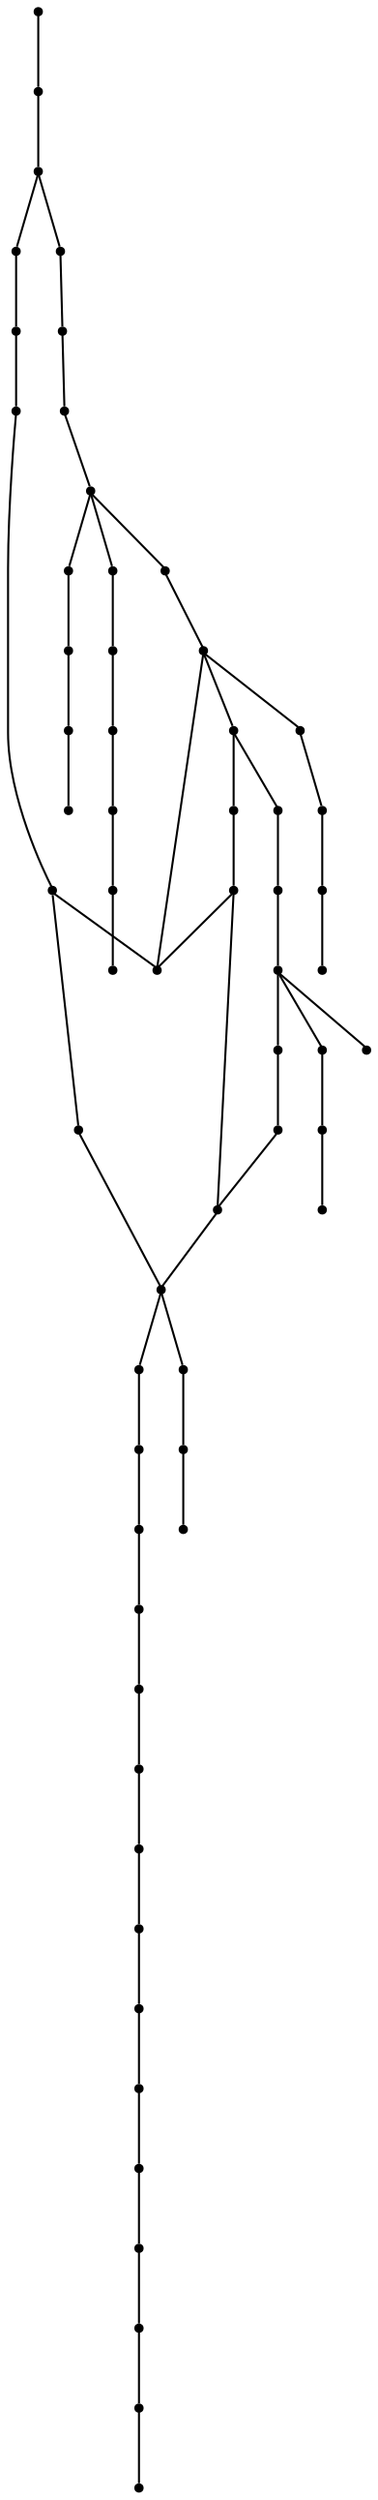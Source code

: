 digraph G {
	graph [bb="-1395.5,-621.06,1891.1,1057.1",
		inputscale=0.00016000000000033766,
		margin=0,
		outputorder=nodesfirst,
		truecolor=true
	];
	node [label="\N"];
	280899488	 [color=black,
		comment="50.7667546,15.0601583!",
		height=0.05,
		label=280899488,
		pos="-806.22,319.8",
		shape=point,
		width=0.05];
	7850263992	 [color=black,
		comment="50.7667728,15.0600706!",
		height=0.05,
		label=7850263992,
		pos="-845.69,327.99",
		shape=point,
		width=0.05];
	280899488 -> 7850263992	 [color=black,
		dir=none,
		pos="-808.34,320.24 -815.26,321.68 -837.09,326.21 -843.74,327.59"];
	3471937552	 [color=black,
		comment="50.7667326,15.0602730!",
		height=0.05,
		label=3471937552,
		pos="-754.61,309.9",
		shape=point,
		width=0.05];
	280899488 -> 3471937552	 [color=black,
		dir=none,
		pos="-804,319.37 -795.51,317.75 -765.13,311.92 -756.76,310.31"];
	2380578344	 [color=black,
		comment="50.7668039,15.0601791!",
		height=0.05,
		label=2380578344,
		pos="-796.86,341.98",
		shape=point,
		width=0.05];
	280899488 -> 2380578344	 [color=black,
		dir=none,
		pos="-805.49,321.54 -803.76,325.63 -799.47,335.81 -797.67,340.06"];
	5183197705	 [color=black,
		comment="50.7669461,15.0592375!",
		height=0.05,
		label=5183197705,
		pos="-1220.6,405.97",
		shape=point,
		width=0.05];
	7850263992 -> 5183197705	 [color=black,
		dir=none,
		pos="-847.7,328.41 -875.94,334.28 -1191.7,399.96 -1218.7,405.59"];
	4825374626	 [color=black,
		comment="50.7669732,15.0591250!",
		height=0.05,
		label=4825374626,
		pos="-1271.2,418.17",
		shape=point,
		width=0.05];
	5183197705 -> 4825374626	 [color=black,
		dir=none,
		pos="-1222.8,406.5 -1231.1,408.5 -1260.9,415.68 -1269.1,417.66"];
	503150068	 [color=black,
		comment="50.7669788,15.0590973!",
		height=0.05,
		label=503150068,
		pos="-1283.7,420.69",
		shape=point,
		width=0.05];
	4825374626 -> 503150068	 [color=black,
		dir=none,
		pos="-1273.2,418.56 -1275.5,419.03 -1279.3,419.8 -1281.6,420.27"];
	204942176	 [color=black,
		comment="50.7658661,15.0596642!",
		height=0.05,
		label=204942176,
		pos="-1028.6,-80.025",
		shape=point,
		width=0.05];
	4718499300	 [color=black,
		comment="50.7658886,15.0596952!",
		height=0.05,
		label=4718499300,
		pos="-1014.6,-69.9",
		shape=point,
		width=0.05];
	204942176 -> 4718499300	 [color=black,
		dir=none,
		pos="-1026.9,-78.784 -1024.2,-76.841 -1019,-73.102 -1016.3,-71.152"];
	3471937548	 [color=black,
		comment="50.7657505,15.0597962!",
		height=0.05,
		label=3471937548,
		pos="-969.17,-132.05",
		shape=point,
		width=0.05];
	204942176 -> 3471937548	 [color=black,
		dir=none,
		pos="-1027.1,-81.311 -1019,-88.446 -979.36,-123.12 -970.8,-130.61"];
	4718499301	 [color=black,
		comment="50.7659615,15.0597536!",
		height=0.05,
		label=4718499301,
		pos="-988.34,-37.095",
		shape=point,
		width=0.05];
	4718499300 -> 4718499301	 [color=black,
		dir=none,
		pos="-1013.5,-68.491 -1009.2,-63.193 -994.26,-44.484 -989.68,-38.767"];
	7850263995	 [color=black,
		comment="50.7660046,15.0597756!",
		height=0.05,
		label=7850263995,
		pos="-978.44,-17.7",
		shape=point,
		width=0.05];
	4718499301 -> 7850263995	 [color=black,
		dir=none,
		pos="-987.42,-35.306 -985.51,-31.555 -981.1,-22.919 -979.26,-19.321"];
	7850263995 -> 280899488	 [color=black,
		dir=none,
		pos="-977.51,-15.885 -964.54,9.5388 -819.51,293.76 -807.07,318.13"];
	770513047	 [color=black,
		comment="50.7657208,15.0598323!",
		height=0.05,
		label=770513047,
		pos="-952.92,-145.41",
		shape=point,
		width=0.05];
	3471937548 -> 770513047	 [color=black,
		dir=none,
		pos="-967.67,-133.28 -964.65,-135.76 -957.86,-141.34 -954.66,-143.98"];
	4720250018	 [color=black,
		comment="50.7656260,15.0602627!",
		height=0.05,
		label=4720250018,
		pos="-759.24,-188.07",
		shape=point,
		width=0.05];
	770513047 -> 4720250018	 [color=black,
		dir=none,
		pos="-950.75,-145.89 -930.8,-150.28 -779.94,-183.51 -761.16,-187.65"];
	770513089	 [color=black,
		comment="50.7655545,15.0605870!",
		height=0.05,
		label=770513089,
		pos="-613.31,-220.25",
		shape=point,
		width=0.05];
	4720250018 -> 770513089	 [color=black,
		dir=none,
		pos="-757.18,-188.53 -740.69,-192.16 -630.51,-216.45 -615.1,-219.85"];
	3086039469	 [color=black,
		comment="50.7655007,15.0608671!",
		height=0.05,
		label=3086039469,
		pos="-487.26,-244.46",
		shape=point,
		width=0.05];
	770513089 -> 3086039469	 [color=black,
		dir=none,
		pos="-611.52,-220.59 -597.4,-223.3 -503.71,-241.3 -489.16,-244.09"];
	770513103	 [color=black,
		comment="50.7659103,15.0607816!",
		height=0.05,
		label=770513103,
		pos="-525.74,-60.135",
		shape=point,
		width=0.05];
	770513089 -> 770513103	 [color=black,
		dir=none,
		pos="-612.32,-218.45 -603.3,-201.96 -535.09,-77.245 -526.6,-61.72"];
	280899489	 [color=black,
		comment="50.7652627,15.0620411!",
		height=0.05,
		label=280899489,
		pos="41.039,-351.56",
		shape=point,
		width=0.05];
	3086039469 -> 280899489	 [color=black,
		dir=none,
		pos="-485.35,-244.84 -451.98,-251.61 7.0235,-344.66 39.256,-351.19"];
	770513074	 [color=black,
		comment="50.7652067,15.0622233!",
		height=0.05,
		label=770513074,
		pos="123.03,-376.76",
		shape=point,
		width=0.05];
	280899489 -> 770513074	 [color=black,
		dir=none,
		pos="43.065,-352.18 54.409,-355.66 109.91,-372.72 121.07,-376.15"];
	1927105696	 [color=black,
		comment="50.7652106,15.0620026!",
		height=0.05,
		label=1927105696,
		pos="23.714,-375",
		shape=point,
		width=0.05];
	280899489 -> 1927105696	 [color=black,
		dir=none,
		pos="39.902,-353.09 36.77,-357.33 28.041,-369.14 24.877,-373.43"];
	4720250030	 [color=black,
		comment="50.7650986,15.0627356!",
		height=0.05,
		label=4720250030,
		pos="353.56,-425.4",
		shape=point,
		width=0.05];
	770513074 -> 4720250030	 [color=black,
		dir=none,
		pos="125.02,-377.18 146.32,-381.67 331.58,-420.76 351.78,-425.02"];
	1927105688	 [color=black,
		comment="50.7649595,15.0633950!",
		height=0.05,
		label=1927105688,
		pos="650.29,-488",
		shape=point,
		width=0.05];
	4720250030 -> 1927105688	 [color=black,
		dir=none,
		pos="355.46,-425.8 379.45,-430.86 623.55,-482.35 648.28,-487.57"];
	4720250024	 [color=black,
		comment="50.7649457,15.0634617!",
		height=0.05,
		label=4720250024,
		pos="680.31,-494.21",
		shape=point,
		width=0.05];
	1927105688 -> 4720250024	 [color=black,
		dir=none,
		pos="652.26,-488.4 657.69,-489.53 672.81,-492.65 678.29,-493.79"];
	4720250038	 [color=black,
		comment="50.7646964,15.0646640!",
		height=0.05,
		label=4720250038,
		pos="1221.3,-606.39",
		shape=point,
		width=0.05];
	4720250024 -> 4720250038	 [color=black,
		dir=none,
		pos="682.27,-494.61 716.44,-501.7 1186.5,-599.17 1219.5,-606.01"];
	646539890	 [color=black,
		comment="50.7646678,15.0648039!",
		height=0.05,
		label=646539890,
		pos="1284.3,-619.26",
		shape=point,
		width=0.05];
	4720250038 -> 646539890	 [color=black,
		dir=none,
		pos="1223.2,-606.76 1232.2,-608.61 1272.2,-616.79 1282.1,-618.81"];
	770513080	 [color=black,
		comment="50.7647026,15.0650014!",
		height=0.05,
		label=770513080,
		pos="1373.2,-603.6",
		shape=point,
		width=0.05];
	646539890 -> 770513080	 [color=black,
		dir=none,
		pos="1286.2,-618.93 1297.7,-616.9 1359.8,-605.96 1371.3,-603.93"];
	280899491	 [color=black,
		comment="50.7647414,15.0651567!",
		height=0.05,
		label=280899491,
		pos="1443.1,-586.14",
		shape=point,
		width=0.05];
	770513080 -> 280899491	 [color=black,
		dir=none,
		pos="1375.2,-603.1 1385.4,-600.55 1431.3,-589.09 1441.2,-586.61"];
	280899494	 [color=black,
		comment="50.7648736,15.0653606!",
		height=0.05,
		label=280899494,
		pos="1534.8,-526.65",
		shape=point,
		width=0.05];
	280899491 -> 280899494	 [color=black,
		dir=none,
		pos="1444.7,-585.11 1455.8,-577.89 1521.9,-535.03 1533.2,-527.71"];
	1994986658	 [color=black,
		comment="50.7649567,15.0654048!",
		height=0.05,
		label=1994986658,
		pos="1554.7,-489.26",
		shape=point,
		width=0.05];
	280899494 -> 1994986658	 [color=black,
		dir=none,
		pos="1535.7,-525.04 1538.9,-519 1550.2,-497.68 1553.7,-491.16"];
	3212378742	 [color=black,
		comment="50.7651673,15.0655169!",
		height=0.05,
		label=3212378742,
		pos="1605.1,-394.49",
		shape=point,
		width=0.05];
	1994986658 -> 3212378742	 [color=black,
		dir=none,
		pos="1555.6,-487.61 1561.7,-476.11 1598,-407.83 1604.2,-396.18"];
	1927105703	 [color=black,
		comment="50.7654796,15.0656831!",
		height=0.05,
		label=1927105703,
		pos="1679.9,-253.95",
		shape=point,
		width=0.05];
	3212378742 -> 1927105703	 [color=black,
		dir=none,
		pos="1606.2,-392.5 1614.7,-376.62 1671.1,-270.52 1679,-255.67"];
	2425845592	 [color=black,
		comment="50.7660961,15.0659978!",
		height=0.05,
		label=2425845592,
		pos="1821.6,23.475",
		shape=point,
		width=0.05];
	1927105703 -> 2425845592	 [color=black,
		dir=none,
		pos="1680.8,-252.18 1692.3,-229.66 1809.7,0.34893 1820.7,21.863"];
	2425845595	 [color=black,
		comment="50.7662370,15.0660737!",
		height=0.05,
		label=2425845595,
		pos="1855.7,86.88",
		shape=point,
		width=0.05];
	2425845592 -> 2425845595	 [color=black,
		dir=none,
		pos="1822.5,25.304 1827.5,34.563 1849.9,76.172 1854.8,85.163"];
	280899493	 [color=black,
		comment="50.7663536,15.0661483!",
		height=0.05,
		label=280899493,
		pos="1889.3,139.35",
		shape=point,
		width=0.05];
	2425845595 -> 280899493	 [color=black,
		dir=none,
		pos="1856.8,88.625 1861.9,96.592 1882.9,129.45 1888.1,137.54"];
	611858493	 [color=black,
		comment="50.7665626,15.0611012!",
		height=0.05,
		label=611858493,
		pos="-381.92,233.4",
		shape=point,
		width=0.05];
	611858496	 [color=black,
		comment="50.7669733,15.0613198!",
		height=0.05,
		label=611858496,
		pos="-283.55,418.21",
		shape=point,
		width=0.05];
	611858493 -> 611858496	 [color=black,
		dir=none,
		pos="-381.07,235 -372.05,251.93 -294.23,398.14 -284.54,416.36"];
	612457971	 [color=black,
		comment="50.7664798,15.0615116!",
		height=0.05,
		label=612457971,
		pos="-197.24,196.14",
		shape=point,
		width=0.05];
	611858493 -> 612457971	 [color=black,
		dir=none,
		pos="-379.84,232.98 -360.82,229.14 -216.97,200.12 -199.06,196.51"];
	611858495	 [color=black,
		comment="50.7670846,15.0613790!",
		height=0.05,
		label=611858495,
		pos="-256.91,468.3",
		shape=point,
		width=0.05];
	611858496 -> 611858495	 [color=black,
		dir=none,
		pos="-282.66,419.88 -278.62,427.49 -261.93,458.85 -257.82,466.58"];
	611858511	 [color=black,
		comment="50.7672035,15.0614423!",
		height=0.05,
		label=611858511,
		pos="-228.42,521.8",
		shape=point,
		width=0.05];
	611858495 -> 611858511	 [color=black,
		dir=none,
		pos="-255.96,470.08 -251.63,478.2 -233.79,511.71 -229.4,519.96"];
	611858510	 [color=black,
		comment="50.7672795,15.0614828!",
		height=0.05,
		label=611858510,
		pos="-210.2,556",
		shape=point,
		width=0.05];
	611858511 -> 611858510	 [color=black,
		dir=none,
		pos="-227.44,523.64 -224.25,529.64 -214.17,548.55 -211.09,554.32"];
	3471937552 -> 611858493	 [color=black,
		dir=none,
		pos="-752.6,309.49 -724.53,303.73 -410.68,239.3 -383.76,233.78"];
	2106929484	 [color=black,
		comment="50.7659981,15.0612812!",
		height=0.05,
		label=2106929484,
		pos="-300.92,-20.625",
		shape=point,
		width=0.05];
	612457971 -> 2106929484	 [color=black,
		dir=none,
		pos="-198.13,194.27 -207.71,174.24 -291.03,0.044995 -300.11,-18.947"];
	2106929491	 [color=black,
		comment="50.7664251,15.0617827!",
		height=0.05,
		label=2106929491,
		pos="-75.241,171.52",
		shape=point,
		width=0.05];
	612457971 -> 2106929491	 [color=black,
		dir=none,
		pos="-195.12,195.71 -180.18,192.7 -90.907,174.69 -77.049,171.89"];
	612457945	 [color=black,
		comment="50.7658236,15.0611978!",
		height=0.05,
		label=612457945,
		pos="-338.45,-99.15",
		shape=point,
		width=0.05];
	2106929484 -> 612457945	 [color=black,
		dir=none,
		pos="-301.7,-22.266 -306.58,-32.485 -332.8,-87.326 -337.67,-97.519"];
	612457945 -> 770513103	 [color=black,
		dir=none,
		pos="-340.55,-98.712 -359.84,-94.694 -505.72,-64.305 -523.88,-60.522"];
	612457944	 [color=black,
		comment="50.7656129,15.0622253!",
		height=0.05,
		label=612457944,
		pos="123.93,-193.97",
		shape=point,
		width=0.05];
	612457945 -> 612457944	 [color=black,
		dir=none,
		pos="-336.39,-99.573 -304.33,-106.15 91.173,-187.25 122.02,-193.57"];
	770513103 -> 611858493	 [color=black,
		dir=none,
		pos="-524.82,-58.261 -513.14,-34.433 -393.91,208.93 -382.75,231.69"];
	280900461	 [color=black,
		comment="50.7662662,15.0625707!",
		height=0.05,
		label=280900461,
		pos="279.36,100.02",
		shape=point,
		width=0.05];
	7108662323	 [color=black,
		comment="50.7661886,15.0629595!",
		height=0.05,
		label=7108662323,
		pos="454.32,65.1",
		shape=point,
		width=0.05];
	280900461 -> 7108662323	 [color=black,
		dir=none,
		pos="281.32,99.627 299.19,96.061 433.36,69.283 452.14,65.535"];
	2106929480	 [color=black,
		comment="50.7658802,15.0623666!",
		height=0.05,
		label=2106929480,
		pos="187.51,-73.68",
		shape=point,
		width=0.05];
	280900461 -> 2106929480	 [color=black,
		dir=none,
		pos="278.33,98.069 268.87,80.178 197.33,-55.119 188.42,-71.961"];
	280899505	 [color=black,
		comment="50.7666512,15.0627449!",
		height=0.05,
		label=280899505,
		pos="357.75,273.27",
		shape=point,
		width=0.05];
	280900461 -> 280899505	 [color=black,
		dir=none,
		pos="280.24,101.97 288.31,119.81 349.37,254.76 356.97,271.55"];
	646520765	 [color=black,
		comment="50.7660108,15.0638498!",
		height=0.05,
		label=646520765,
		pos="854.95,-14.91",
		shape=point,
		width=0.05];
	7108662323 -> 646520765	 [color=black,
		dir=none,
		pos="456.1,64.743 483.76,59.219 823.79,-8.6871 852.96,-14.513"];
	280899487	 [color=black,
		comment="50.7658638,15.0645988!",
		height=0.05,
		label=280899487,
		pos="1192,-81.06",
		shape=point,
		width=0.05];
	646520765 -> 280899487	 [color=black,
		dir=none,
		pos="856.77,-15.266 882.05,-20.229 1163.7,-75.502 1190,-80.673"];
	2106929478	 [color=black,
		comment="50.7657756,15.0623113!",
		height=0.05,
		label=2106929478,
		pos="162.63,-120.75",
		shape=point,
		width=0.05];
	2106929480 -> 2106929478	 [color=black,
		dir=none,
		pos="186.44,-75.703 182.35,-83.446 167.7,-111.15 163.67,-118.79"];
	2106929478 -> 612457944	 [color=black,
		dir=none,
		pos="161.67,-122.56 156.32,-132.69 130.12,-182.26 124.85,-192.22"];
	612457944 -> 280899489	 [color=black,
		dir=none,
		pos="123,-195.74 114.53,-211.83 50.968,-332.68 42.072,-349.59"];
	1927105693	 [color=black,
		comment="50.7650251,15.0624928!",
		height=0.05,
		label=1927105693,
		pos="244.3,-458.48",
		shape=point,
		width=0.05];
	1927105696 -> 1927105693	 [color=black,
		dir=none,
		pos="25.621,-375.72 46.002,-383.43 223.27,-450.52 242.6,-457.83"];
	1927105683	 [color=black,
		comment="50.7647929,15.0633132!",
		height=0.05,
		label=1927105683,
		pos="613.48,-562.97",
		shape=point,
		width=0.05];
	1927105693 -> 1927105683	 [color=black,
		dir=none,
		pos="246.29,-459.04 274.1,-466.91 585,-554.9 611.66,-562.45"];
	2106929490	 [color=black,
		comment="50.7662959,15.0624233!",
		height=0.05,
		label=2106929490,
		pos="213.03,113.38",
		shape=point,
		width=0.05];
	2106929491 -> 2106929490	 [color=black,
		dir=none,
		pos="-73.401,171.15 -50.096,166.45 187.04,118.63 211.07,113.78"];
	2106929490 -> 280900461	 [color=black,
		dir=none,
		pos="214.94,113 224.63,111.05 268.16,102.28 277.56,100.38"];
	4718333302	 [color=black,
		comment="50.7670955,15.0603204!",
		height=0.05,
		label=4718333302,
		pos="-733.28,473.2",
		shape=point,
		width=0.05];
	2380578344 -> 4718333302	 [color=black,
		dir=none,
		pos="-795.96,343.84 -788.84,358.54 -741.58,456.08 -734.23,471.23"];
	2294005853	 [color=black,
		comment="50.7671950,15.0603403!",
		height=0.05,
		label=2294005853,
		pos="-724.32,517.98",
		shape=point,
		width=0.05];
	4718333302 -> 2294005853	 [color=black,
		dir=none,
		pos="-732.89,475.13 -731.42,482.49 -726.15,508.85 -724.69,516.11"];
	204942180	 [color=black,
		comment="50.7678055,15.0601949!",
		height=0.05,
		label=204942180,
		pos="-789.75,792.7",
		shape=point,
		width=0.05];
	2294005853 -> 204942180	 [color=black,
		dir=none,
		pos="-724.74,519.73 -730.03,541.94 -783.85,767.94 -789.31,790.84"];
	3194231361	 [color=black,
		comment="50.7683441,15.0603412!",
		height=0.05,
		label=3194231361,
		pos="-723.92,1035.1",
		shape=point,
		width=0.05];
	204942180 -> 3194231361	 [color=black,
		dir=none,
		pos="-789.26,794.52 -783.56,815.48 -730.25,1011.8 -724.43,1033.2"];
	612457983	 [color=black,
		comment="50.7683891,15.0603504!",
		height=0.05,
		label=612457983,
		pos="-719.78,1055.3",
		shape=point,
		width=0.05];
	3194231361 -> 612457983	 [color=black,
		dir=none,
		pos="-723.53,1036.9 -722.77,1040.7 -721.04,1049.2 -720.22,1053.2"];
	4538542755	 [color=black,
		comment="50.7655248,15.0588527!",
		height=0.05,
		label=4538542755,
		pos="-1393.7,-233.61",
		shape=point,
		width=0.05];
	4718499302	 [color=black,
		comment="50.7657312,15.0593628!",
		height=0.05,
		label=4718499302,
		pos="-1164.2,-140.73",
		shape=point,
		width=0.05];
	4538542755 -> 4718499302	 [color=black,
		dir=none,
		pos="-1392,-232.92 -1372.2,-224.88 -1186.3,-149.66 -1166,-141.46"];
	4718499302 -> 204942176	 [color=black,
		dir=none,
		pos="-1162.3,-139.87 -1147,-133.01 -1044.6,-87.181 -1030.2,-80.77"];
}
